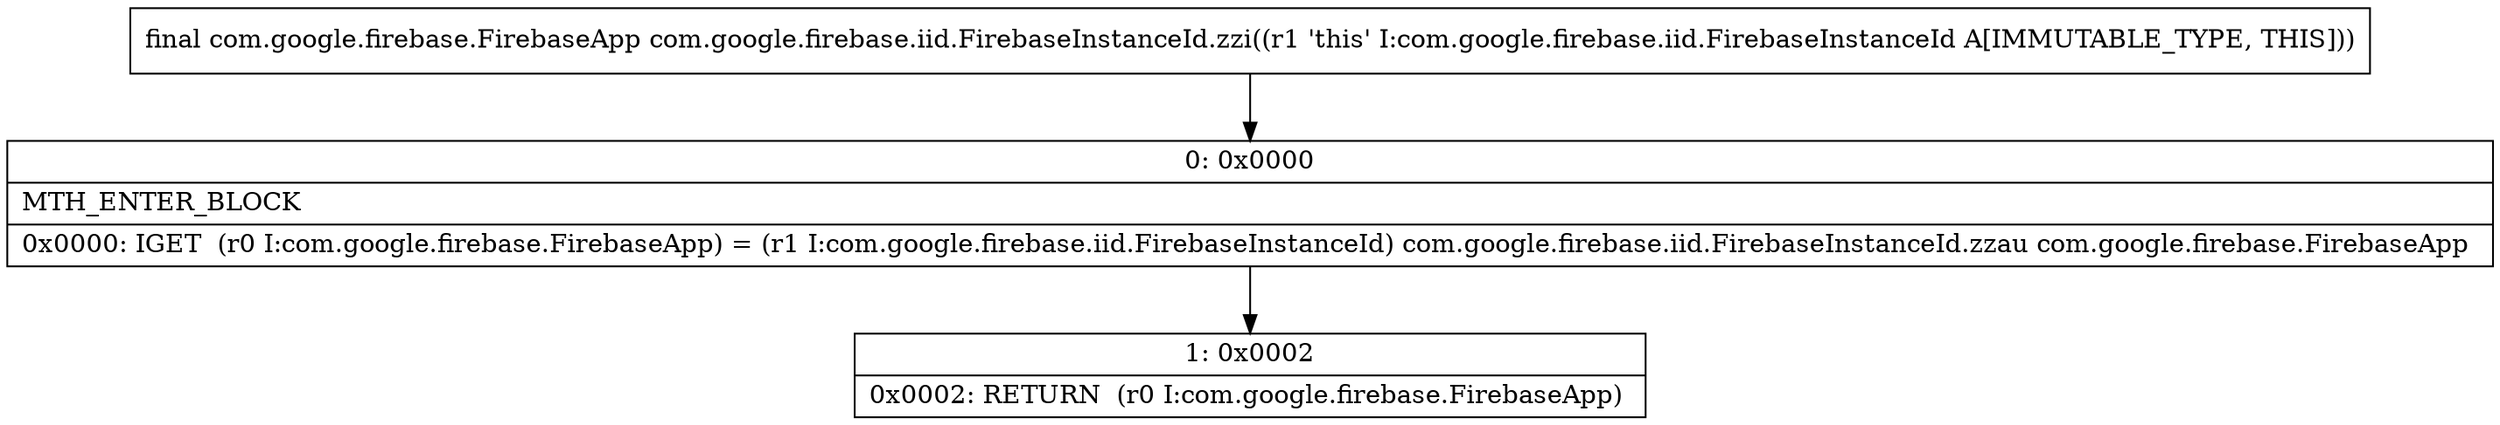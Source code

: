digraph "CFG forcom.google.firebase.iid.FirebaseInstanceId.zzi()Lcom\/google\/firebase\/FirebaseApp;" {
Node_0 [shape=record,label="{0\:\ 0x0000|MTH_ENTER_BLOCK\l|0x0000: IGET  (r0 I:com.google.firebase.FirebaseApp) = (r1 I:com.google.firebase.iid.FirebaseInstanceId) com.google.firebase.iid.FirebaseInstanceId.zzau com.google.firebase.FirebaseApp \l}"];
Node_1 [shape=record,label="{1\:\ 0x0002|0x0002: RETURN  (r0 I:com.google.firebase.FirebaseApp) \l}"];
MethodNode[shape=record,label="{final com.google.firebase.FirebaseApp com.google.firebase.iid.FirebaseInstanceId.zzi((r1 'this' I:com.google.firebase.iid.FirebaseInstanceId A[IMMUTABLE_TYPE, THIS])) }"];
MethodNode -> Node_0;
Node_0 -> Node_1;
}

